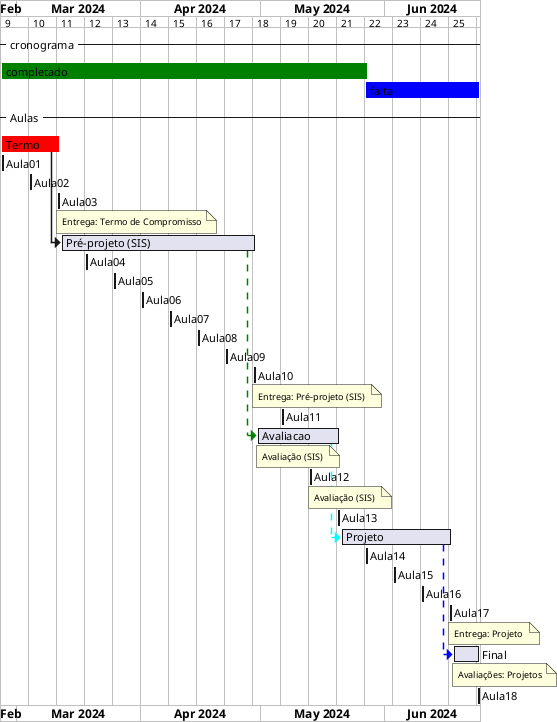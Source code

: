 @startgantt cronograma_SIS

/'TODO: tentar usar variáveis do sistema: https://blog.jdriven.com/2017/01/plantuml-pleasantness-using-current-date/  '/
/'atualizar'/
!$dataInicio = "	2024-02-26	"
!$dataFim  = "	2024-06-24	"
!$Aula01 = $dataInicio		
!$Aula02 = "	2024-03-04	"
!$Aula03 = "	2024-03-11	"
!$Aula04 = "	2024-03-18	"
!$Aula05 = "	2024-03-25	"
!$Aula06 = "	2024-04-01	"
!$Aula07 = "	2024-04-08	"
!$Aula08 = "	2024-04-15	"
!$Aula09 = "	2024-04-22	"
!$Aula10 = "	2024-04-29	"
!$Aula11 = "	2024-05-06	"
!$Aula12 = "	2024-05-13	"
!$Aula13 = "	2024-05-20	"
!$Aula14 = "	2024-05-27	"
!$Aula15 = "	2024-06-03	"
!$Aula16 = "	2024-06-10	"
!$Aula17 = "	2024-06-17	"
!$Aula18 = "	2024-06-24	"
!$Aula18 = $dataFim		

!$dataAtual  = $Aula14
/'atualizar'/


ganttscale weekly

Project starts $dataInicio

-- cronograma -- 
[completado] is colored in green
[completado] starts $dataInicio and ends $dataAtual
[falta] starts $dataAtual and ends $dataFim
[falta] is colored in blue

-- Aulas -- 
[Termo] is colored in Red
[Termo]  starts $Aula01 and ends $Aula03
[Aula01] starts $Aula01 and ends $Aula01
[Aula02] starts $Aula02 and ends $Aula02
[Aula03] starts $Aula03 and ends $Aula03
note bottom
Entrega: Termo de Compromisso
end note
[Pré-projeto (SIS)] starts at [Termo]'s end
[Pré-projeto (SIS)] ends $Aula10
[Aula04] starts $Aula04 and ends $Aula04
[Aula05] starts $Aula05 and ends $Aula05
[Aula06] starts $Aula06 and ends $Aula06
[Aula07] starts $Aula07 and ends $Aula07
[Aula08] starts $Aula08 and ends $Aula08
[Aula09] starts $Aula09 and ends $Aula09
[Aula10] starts $Aula10 and ends $Aula10
note bottom
Entrega: Pré-projeto (SIS) 
end note
[Aula11] starts $Aula11 and ends $Aula11
[Avaliacao] starts at [Pré-projeto (SIS)]'s end with green dashed link
[Avaliacao] ends $Aula13
note bottom
Avaliação (SIS) 
end note
[Aula12] starts $Aula12 and ends $Aula12
note bottom
Avaliação (SIS) 
end note
[Aula13] starts $Aula13 and ends $Aula13
[Projeto] starts at [Avaliacao]'s end with cyan dashed link
[Projeto] ends $Aula17
[Aula14] starts $Aula14 and ends $Aula14
[Aula15] starts $Aula15 and ends $Aula15
[Aula16] starts $Aula16 and ends $Aula16
[Aula17] starts $Aula17 and ends $Aula17
note bottom
Entrega: Projeto 
end note
[Final] starts at [Projeto]'s end with blue dashed link
[Final] ends $Aula18
note bottom
Avaliações: Projetos
end note
[Aula18] starts $Aula18 and ends $Aula18

@endgantt